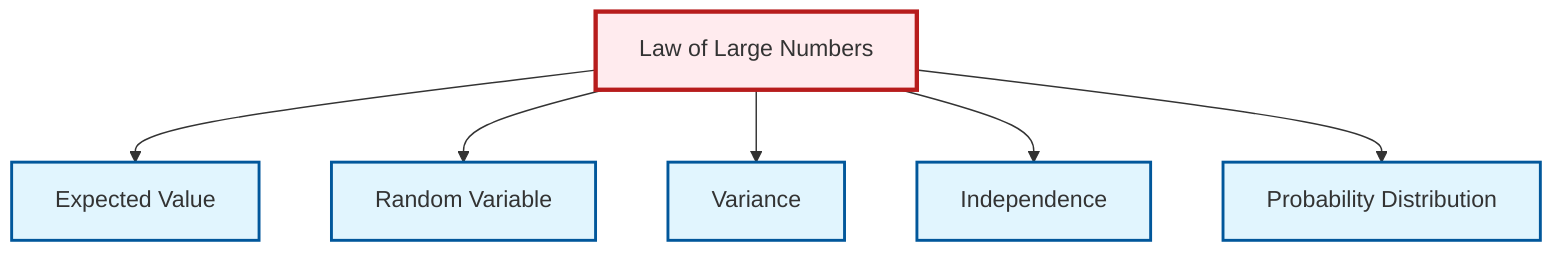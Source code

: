 graph TD
    classDef definition fill:#e1f5fe,stroke:#01579b,stroke-width:2px
    classDef theorem fill:#f3e5f5,stroke:#4a148c,stroke-width:2px
    classDef axiom fill:#fff3e0,stroke:#e65100,stroke-width:2px
    classDef example fill:#e8f5e9,stroke:#1b5e20,stroke-width:2px
    classDef current fill:#ffebee,stroke:#b71c1c,stroke-width:3px
    thm-law-of-large-numbers["Law of Large Numbers"]:::theorem
    def-independence["Independence"]:::definition
    def-variance["Variance"]:::definition
    def-random-variable["Random Variable"]:::definition
    def-expectation["Expected Value"]:::definition
    def-probability-distribution["Probability Distribution"]:::definition
    thm-law-of-large-numbers --> def-expectation
    thm-law-of-large-numbers --> def-random-variable
    thm-law-of-large-numbers --> def-variance
    thm-law-of-large-numbers --> def-independence
    thm-law-of-large-numbers --> def-probability-distribution
    class thm-law-of-large-numbers current